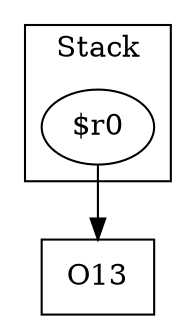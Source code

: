 digraph sample {
  rankDir="LR";
  subgraph cluster_0 {
    label="Stack"
    "$r0"; 
  }
  "$r0" -> { O13[shape=box]};
}
